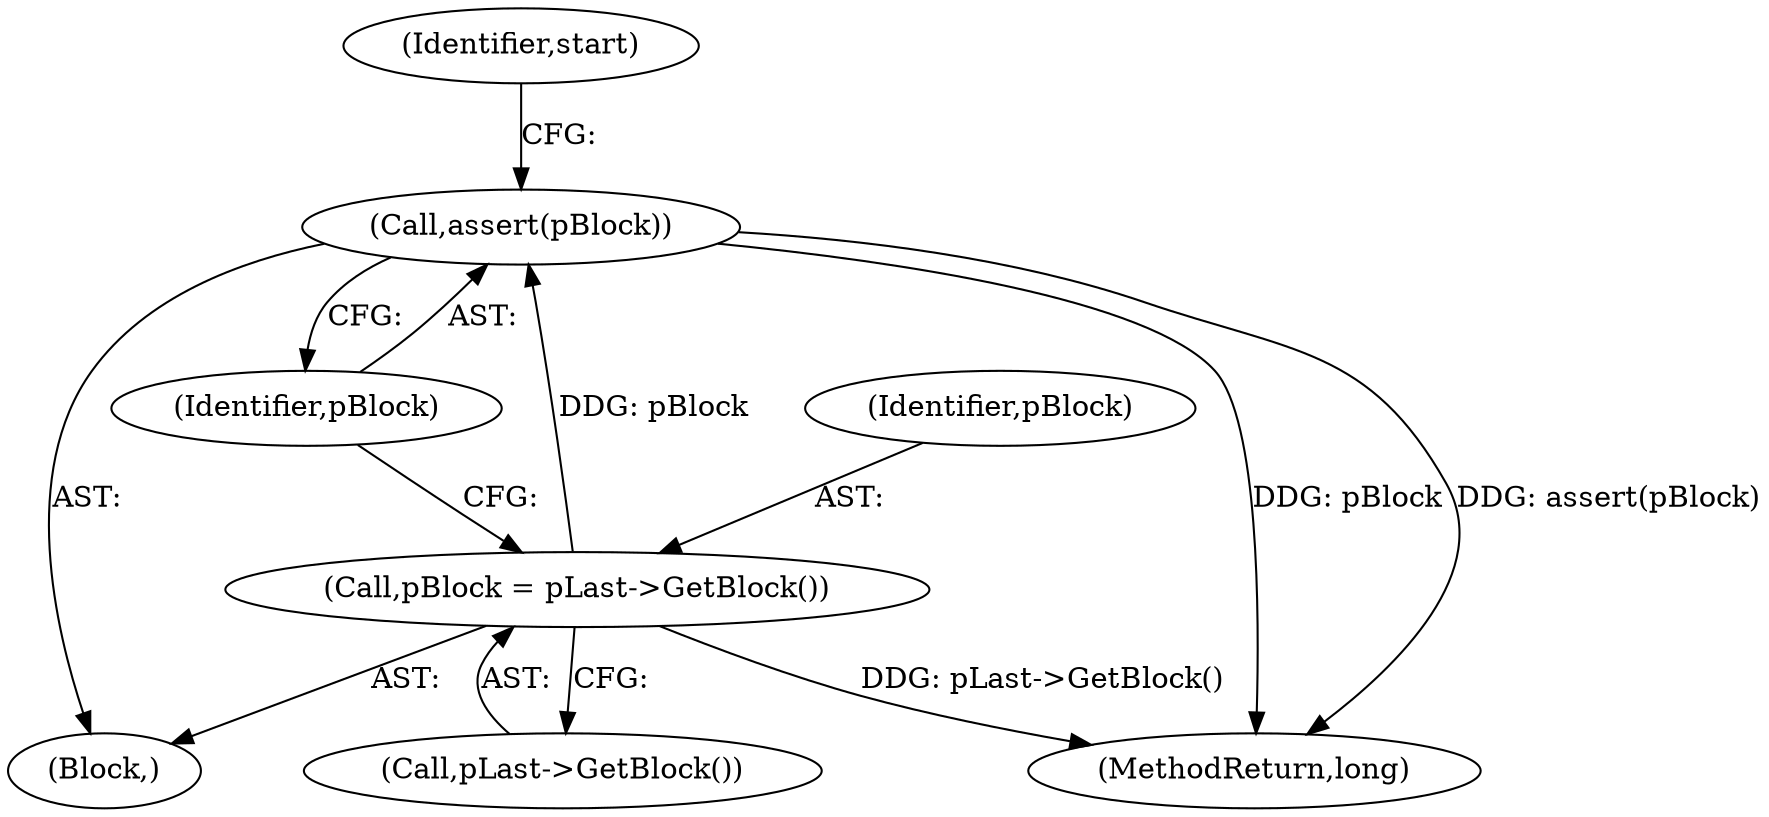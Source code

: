 digraph "1_Android_04839626ed859623901ebd3a5fd483982186b59d_171@API" {
"1000547" [label="(Call,assert(pBlock))"];
"1000544" [label="(Call,pBlock = pLast->GetBlock())"];
"1000546" [label="(Call,pLast->GetBlock())"];
"1000544" [label="(Call,pBlock = pLast->GetBlock())"];
"1000530" [label="(Block,)"];
"1000548" [label="(Identifier,pBlock)"];
"1000551" [label="(Identifier,start)"];
"1000599" [label="(MethodReturn,long)"];
"1000547" [label="(Call,assert(pBlock))"];
"1000545" [label="(Identifier,pBlock)"];
"1000547" -> "1000530"  [label="AST: "];
"1000547" -> "1000548"  [label="CFG: "];
"1000548" -> "1000547"  [label="AST: "];
"1000551" -> "1000547"  [label="CFG: "];
"1000547" -> "1000599"  [label="DDG: pBlock"];
"1000547" -> "1000599"  [label="DDG: assert(pBlock)"];
"1000544" -> "1000547"  [label="DDG: pBlock"];
"1000544" -> "1000530"  [label="AST: "];
"1000544" -> "1000546"  [label="CFG: "];
"1000545" -> "1000544"  [label="AST: "];
"1000546" -> "1000544"  [label="AST: "];
"1000548" -> "1000544"  [label="CFG: "];
"1000544" -> "1000599"  [label="DDG: pLast->GetBlock()"];
}
